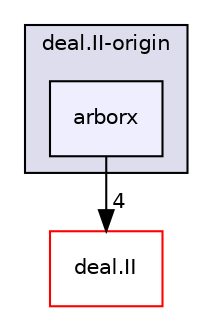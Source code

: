 digraph "include/deal.II-origin/arborx" {
  compound=true
  node [ fontsize="10", fontname="Helvetica"];
  edge [ labelfontsize="10", labelfontname="Helvetica"];
  subgraph clusterdir_1627ce85bc33b76c4cb222dfe9aeffd7 {
    graph [ bgcolor="#ddddee", pencolor="black", label="deal.II-origin" fontname="Helvetica", fontsize="10", URL="dir_1627ce85bc33b76c4cb222dfe9aeffd7.html"]
  dir_506ca19e5b24af5b25b1c141bf56818f [shape=box, label="arborx", style="filled", fillcolor="#eeeeff", pencolor="black", URL="dir_506ca19e5b24af5b25b1c141bf56818f.html"];
  }
  dir_ee90d91a514b839c31faec7a1d916f67 [shape=box label="deal.II" fillcolor="white" style="filled" color="red" URL="dir_ee90d91a514b839c31faec7a1d916f67.html"];
  dir_506ca19e5b24af5b25b1c141bf56818f->dir_ee90d91a514b839c31faec7a1d916f67 [headlabel="4", labeldistance=1.5 headhref="dir_000068_000009.html"];
}
